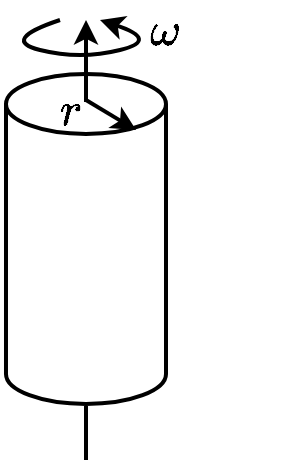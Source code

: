 <mxfile version="15.7.3" type="device"><diagram id="Q7xjLautZ7xhiJ3X_oaf" name="Seite-1"><mxGraphModel dx="786" dy="540" grid="1" gridSize="10" guides="1" tooltips="1" connect="1" arrows="1" fold="1" page="1" pageScale="1" pageWidth="827" pageHeight="1169" math="1" shadow="0"><root><mxCell id="0"/><mxCell id="1" parent="0"/><mxCell id="LZ4SPLHzF8dE-hd8cqfR-1" value="" style="shape=cylinder3;whiteSpace=wrap;html=1;boundedLbl=1;backgroundOutline=1;size=15;strokeWidth=2;" parent="1" vertex="1"><mxGeometry x="400" y="167" width="80" height="165" as="geometry"/></mxCell><mxCell id="L29_nMh--bNw3mvDWvqI-5" value="" style="endArrow=classic;html=1;fontSize=20;strokeWidth=2;curved=1;" parent="1" edge="1"><mxGeometry width="50" height="50" relative="1" as="geometry"><mxPoint x="427" y="140" as="sourcePoint"/><mxPoint x="447" y="140" as="targetPoint"/><Array as="points"><mxPoint x="397" y="150"/><mxPoint x="437" y="160"/><mxPoint x="477" y="150"/></Array></mxGeometry></mxCell><mxCell id="L29_nMh--bNw3mvDWvqI-6" value="$$\omega$$" style="text;html=1;resizable=0;autosize=1;align=center;verticalAlign=middle;points=[];fillColor=none;strokeColor=none;rounded=0;fontSize=20;" parent="1" vertex="1"><mxGeometry x="414" y="130" width="130" height="30" as="geometry"/></mxCell><mxCell id="L29_nMh--bNw3mvDWvqI-13" value="" style="endArrow=none;html=1;rounded=0;strokeWidth=2;" parent="1" edge="1"><mxGeometry width="50" height="50" relative="1" as="geometry"><mxPoint x="440" y="360" as="sourcePoint"/><mxPoint x="440" y="333" as="targetPoint"/></mxGeometry></mxCell><mxCell id="L29_nMh--bNw3mvDWvqI-14" value="" style="endArrow=classic;html=1;rounded=0;strokeWidth=2;startArrow=none;" parent="1" edge="1"><mxGeometry width="50" height="50" relative="1" as="geometry"><mxPoint x="440" y="181" as="sourcePoint"/><mxPoint x="440" y="140" as="targetPoint"/></mxGeometry></mxCell><mxCell id="L29_nMh--bNw3mvDWvqI-9" value="" style="endArrow=classic;html=1;fontSize=20;strokeWidth=2;entryX=0.813;entryY=0.17;entryDx=0;entryDy=0;entryPerimeter=0;rounded=0;" parent="1" target="LZ4SPLHzF8dE-hd8cqfR-1" edge="1"><mxGeometry width="50" height="50" relative="1" as="geometry"><mxPoint x="440" y="180" as="sourcePoint"/><mxPoint x="470" y="184" as="targetPoint"/><Array as="points"/></mxGeometry></mxCell><mxCell id="L29_nMh--bNw3mvDWvqI-10" value="$$r$$" style="text;html=1;resizable=0;autosize=1;align=center;verticalAlign=middle;points=[];fillColor=none;strokeColor=none;rounded=0;fontSize=20;" parent="1" vertex="1"><mxGeometry x="397" y="170" width="70" height="30" as="geometry"/></mxCell></root></mxGraphModel></diagram></mxfile>